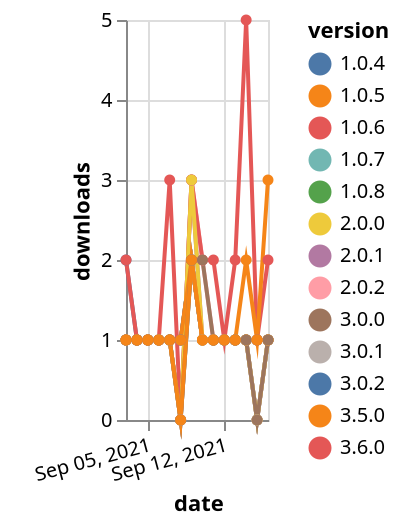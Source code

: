 {"$schema": "https://vega.github.io/schema/vega-lite/v5.json", "description": "A simple bar chart with embedded data.", "data": {"values": [{"date": "2021-09-03", "total": 217, "delta": 2, "version": "1.0.4"}, {"date": "2021-09-04", "total": 218, "delta": 1, "version": "1.0.4"}, {"date": "2021-09-05", "total": 219, "delta": 1, "version": "1.0.4"}, {"date": "2021-09-06", "total": 220, "delta": 1, "version": "1.0.4"}, {"date": "2021-09-07", "total": 221, "delta": 1, "version": "1.0.4"}, {"date": "2021-09-08", "total": 222, "delta": 1, "version": "1.0.4"}, {"date": "2021-09-09", "total": 224, "delta": 2, "version": "1.0.4"}, {"date": "2021-09-10", "total": 225, "delta": 1, "version": "1.0.4"}, {"date": "2021-09-11", "total": 226, "delta": 1, "version": "1.0.4"}, {"date": "2021-09-12", "total": 227, "delta": 1, "version": "1.0.4"}, {"date": "2021-09-13", "total": 228, "delta": 1, "version": "1.0.4"}, {"date": "2021-09-14", "total": 229, "delta": 1, "version": "1.0.4"}, {"date": "2021-09-15", "total": 230, "delta": 1, "version": "1.0.4"}, {"date": "2021-09-16", "total": 231, "delta": 1, "version": "1.0.4"}, {"date": "2021-09-03", "total": 169, "delta": 1, "version": "2.0.2"}, {"date": "2021-09-04", "total": 170, "delta": 1, "version": "2.0.2"}, {"date": "2021-09-05", "total": 171, "delta": 1, "version": "2.0.2"}, {"date": "2021-09-06", "total": 172, "delta": 1, "version": "2.0.2"}, {"date": "2021-09-07", "total": 173, "delta": 1, "version": "2.0.2"}, {"date": "2021-09-08", "total": 173, "delta": 0, "version": "2.0.2"}, {"date": "2021-09-09", "total": 176, "delta": 3, "version": "2.0.2"}, {"date": "2021-09-10", "total": 178, "delta": 2, "version": "2.0.2"}, {"date": "2021-09-11", "total": 179, "delta": 1, "version": "2.0.2"}, {"date": "2021-09-12", "total": 180, "delta": 1, "version": "2.0.2"}, {"date": "2021-09-13", "total": 181, "delta": 1, "version": "2.0.2"}, {"date": "2021-09-14", "total": 182, "delta": 1, "version": "2.0.2"}, {"date": "2021-09-15", "total": 182, "delta": 0, "version": "2.0.2"}, {"date": "2021-09-16", "total": 183, "delta": 1, "version": "2.0.2"}, {"date": "2021-09-03", "total": 131, "delta": 1, "version": "3.0.2"}, {"date": "2021-09-04", "total": 132, "delta": 1, "version": "3.0.2"}, {"date": "2021-09-05", "total": 133, "delta": 1, "version": "3.0.2"}, {"date": "2021-09-06", "total": 134, "delta": 1, "version": "3.0.2"}, {"date": "2021-09-07", "total": 135, "delta": 1, "version": "3.0.2"}, {"date": "2021-09-08", "total": 135, "delta": 0, "version": "3.0.2"}, {"date": "2021-09-09", "total": 137, "delta": 2, "version": "3.0.2"}, {"date": "2021-09-10", "total": 138, "delta": 1, "version": "3.0.2"}, {"date": "2021-09-11", "total": 139, "delta": 1, "version": "3.0.2"}, {"date": "2021-09-12", "total": 140, "delta": 1, "version": "3.0.2"}, {"date": "2021-09-13", "total": 141, "delta": 1, "version": "3.0.2"}, {"date": "2021-09-14", "total": 142, "delta": 1, "version": "3.0.2"}, {"date": "2021-09-15", "total": 142, "delta": 0, "version": "3.0.2"}, {"date": "2021-09-16", "total": 143, "delta": 1, "version": "3.0.2"}, {"date": "2021-09-03", "total": 246, "delta": 1, "version": "1.0.8"}, {"date": "2021-09-04", "total": 247, "delta": 1, "version": "1.0.8"}, {"date": "2021-09-05", "total": 248, "delta": 1, "version": "1.0.8"}, {"date": "2021-09-06", "total": 249, "delta": 1, "version": "1.0.8"}, {"date": "2021-09-07", "total": 250, "delta": 1, "version": "1.0.8"}, {"date": "2021-09-08", "total": 251, "delta": 1, "version": "1.0.8"}, {"date": "2021-09-09", "total": 253, "delta": 2, "version": "1.0.8"}, {"date": "2021-09-10", "total": 254, "delta": 1, "version": "1.0.8"}, {"date": "2021-09-11", "total": 255, "delta": 1, "version": "1.0.8"}, {"date": "2021-09-12", "total": 256, "delta": 1, "version": "1.0.8"}, {"date": "2021-09-13", "total": 257, "delta": 1, "version": "1.0.8"}, {"date": "2021-09-14", "total": 258, "delta": 1, "version": "1.0.8"}, {"date": "2021-09-15", "total": 259, "delta": 1, "version": "1.0.8"}, {"date": "2021-09-16", "total": 260, "delta": 1, "version": "1.0.8"}, {"date": "2021-09-03", "total": 215, "delta": 1, "version": "1.0.7"}, {"date": "2021-09-04", "total": 216, "delta": 1, "version": "1.0.7"}, {"date": "2021-09-05", "total": 217, "delta": 1, "version": "1.0.7"}, {"date": "2021-09-06", "total": 218, "delta": 1, "version": "1.0.7"}, {"date": "2021-09-07", "total": 219, "delta": 1, "version": "1.0.7"}, {"date": "2021-09-08", "total": 220, "delta": 1, "version": "1.0.7"}, {"date": "2021-09-09", "total": 222, "delta": 2, "version": "1.0.7"}, {"date": "2021-09-10", "total": 223, "delta": 1, "version": "1.0.7"}, {"date": "2021-09-11", "total": 224, "delta": 1, "version": "1.0.7"}, {"date": "2021-09-12", "total": 225, "delta": 1, "version": "1.0.7"}, {"date": "2021-09-13", "total": 226, "delta": 1, "version": "1.0.7"}, {"date": "2021-09-14", "total": 227, "delta": 1, "version": "1.0.7"}, {"date": "2021-09-15", "total": 228, "delta": 1, "version": "1.0.7"}, {"date": "2021-09-16", "total": 229, "delta": 1, "version": "1.0.7"}, {"date": "2021-09-03", "total": 222, "delta": 1, "version": "1.0.6"}, {"date": "2021-09-04", "total": 223, "delta": 1, "version": "1.0.6"}, {"date": "2021-09-05", "total": 224, "delta": 1, "version": "1.0.6"}, {"date": "2021-09-06", "total": 225, "delta": 1, "version": "1.0.6"}, {"date": "2021-09-07", "total": 226, "delta": 1, "version": "1.0.6"}, {"date": "2021-09-08", "total": 227, "delta": 1, "version": "1.0.6"}, {"date": "2021-09-09", "total": 229, "delta": 2, "version": "1.0.6"}, {"date": "2021-09-10", "total": 230, "delta": 1, "version": "1.0.6"}, {"date": "2021-09-11", "total": 231, "delta": 1, "version": "1.0.6"}, {"date": "2021-09-12", "total": 232, "delta": 1, "version": "1.0.6"}, {"date": "2021-09-13", "total": 233, "delta": 1, "version": "1.0.6"}, {"date": "2021-09-14", "total": 234, "delta": 1, "version": "1.0.6"}, {"date": "2021-09-15", "total": 235, "delta": 1, "version": "1.0.6"}, {"date": "2021-09-16", "total": 236, "delta": 1, "version": "1.0.6"}, {"date": "2021-09-03", "total": 156, "delta": 1, "version": "2.0.1"}, {"date": "2021-09-04", "total": 157, "delta": 1, "version": "2.0.1"}, {"date": "2021-09-05", "total": 158, "delta": 1, "version": "2.0.1"}, {"date": "2021-09-06", "total": 159, "delta": 1, "version": "2.0.1"}, {"date": "2021-09-07", "total": 160, "delta": 1, "version": "2.0.1"}, {"date": "2021-09-08", "total": 160, "delta": 0, "version": "2.0.1"}, {"date": "2021-09-09", "total": 163, "delta": 3, "version": "2.0.1"}, {"date": "2021-09-10", "total": 164, "delta": 1, "version": "2.0.1"}, {"date": "2021-09-11", "total": 165, "delta": 1, "version": "2.0.1"}, {"date": "2021-09-12", "total": 166, "delta": 1, "version": "2.0.1"}, {"date": "2021-09-13", "total": 167, "delta": 1, "version": "2.0.1"}, {"date": "2021-09-14", "total": 168, "delta": 1, "version": "2.0.1"}, {"date": "2021-09-15", "total": 168, "delta": 0, "version": "2.0.1"}, {"date": "2021-09-16", "total": 169, "delta": 1, "version": "2.0.1"}, {"date": "2021-09-03", "total": 174, "delta": 1, "version": "3.0.1"}, {"date": "2021-09-04", "total": 175, "delta": 1, "version": "3.0.1"}, {"date": "2021-09-05", "total": 176, "delta": 1, "version": "3.0.1"}, {"date": "2021-09-06", "total": 177, "delta": 1, "version": "3.0.1"}, {"date": "2021-09-07", "total": 178, "delta": 1, "version": "3.0.1"}, {"date": "2021-09-08", "total": 178, "delta": 0, "version": "3.0.1"}, {"date": "2021-09-09", "total": 180, "delta": 2, "version": "3.0.1"}, {"date": "2021-09-10", "total": 181, "delta": 1, "version": "3.0.1"}, {"date": "2021-09-11", "total": 182, "delta": 1, "version": "3.0.1"}, {"date": "2021-09-12", "total": 183, "delta": 1, "version": "3.0.1"}, {"date": "2021-09-13", "total": 184, "delta": 1, "version": "3.0.1"}, {"date": "2021-09-14", "total": 185, "delta": 1, "version": "3.0.1"}, {"date": "2021-09-15", "total": 185, "delta": 0, "version": "3.0.1"}, {"date": "2021-09-16", "total": 186, "delta": 1, "version": "3.0.1"}, {"date": "2021-09-03", "total": 107, "delta": 2, "version": "3.6.0"}, {"date": "2021-09-04", "total": 108, "delta": 1, "version": "3.6.0"}, {"date": "2021-09-05", "total": 109, "delta": 1, "version": "3.6.0"}, {"date": "2021-09-06", "total": 110, "delta": 1, "version": "3.6.0"}, {"date": "2021-09-07", "total": 113, "delta": 3, "version": "3.6.0"}, {"date": "2021-09-08", "total": 113, "delta": 0, "version": "3.6.0"}, {"date": "2021-09-09", "total": 116, "delta": 3, "version": "3.6.0"}, {"date": "2021-09-10", "total": 118, "delta": 2, "version": "3.6.0"}, {"date": "2021-09-11", "total": 120, "delta": 2, "version": "3.6.0"}, {"date": "2021-09-12", "total": 121, "delta": 1, "version": "3.6.0"}, {"date": "2021-09-13", "total": 123, "delta": 2, "version": "3.6.0"}, {"date": "2021-09-14", "total": 128, "delta": 5, "version": "3.6.0"}, {"date": "2021-09-15", "total": 129, "delta": 1, "version": "3.6.0"}, {"date": "2021-09-16", "total": 131, "delta": 2, "version": "3.6.0"}, {"date": "2021-09-03", "total": 190, "delta": 1, "version": "2.0.0"}, {"date": "2021-09-04", "total": 191, "delta": 1, "version": "2.0.0"}, {"date": "2021-09-05", "total": 192, "delta": 1, "version": "2.0.0"}, {"date": "2021-09-06", "total": 193, "delta": 1, "version": "2.0.0"}, {"date": "2021-09-07", "total": 194, "delta": 1, "version": "2.0.0"}, {"date": "2021-09-08", "total": 194, "delta": 0, "version": "2.0.0"}, {"date": "2021-09-09", "total": 197, "delta": 3, "version": "2.0.0"}, {"date": "2021-09-10", "total": 198, "delta": 1, "version": "2.0.0"}, {"date": "2021-09-11", "total": 199, "delta": 1, "version": "2.0.0"}, {"date": "2021-09-12", "total": 200, "delta": 1, "version": "2.0.0"}, {"date": "2021-09-13", "total": 201, "delta": 1, "version": "2.0.0"}, {"date": "2021-09-14", "total": 202, "delta": 1, "version": "2.0.0"}, {"date": "2021-09-15", "total": 202, "delta": 0, "version": "2.0.0"}, {"date": "2021-09-16", "total": 203, "delta": 1, "version": "2.0.0"}, {"date": "2021-09-03", "total": 222, "delta": 1, "version": "1.0.5"}, {"date": "2021-09-04", "total": 223, "delta": 1, "version": "1.0.5"}, {"date": "2021-09-05", "total": 224, "delta": 1, "version": "1.0.5"}, {"date": "2021-09-06", "total": 225, "delta": 1, "version": "1.0.5"}, {"date": "2021-09-07", "total": 226, "delta": 1, "version": "1.0.5"}, {"date": "2021-09-08", "total": 227, "delta": 1, "version": "1.0.5"}, {"date": "2021-09-09", "total": 229, "delta": 2, "version": "1.0.5"}, {"date": "2021-09-10", "total": 230, "delta": 1, "version": "1.0.5"}, {"date": "2021-09-11", "total": 231, "delta": 1, "version": "1.0.5"}, {"date": "2021-09-12", "total": 232, "delta": 1, "version": "1.0.5"}, {"date": "2021-09-13", "total": 233, "delta": 1, "version": "1.0.5"}, {"date": "2021-09-14", "total": 234, "delta": 1, "version": "1.0.5"}, {"date": "2021-09-15", "total": 235, "delta": 1, "version": "1.0.5"}, {"date": "2021-09-16", "total": 236, "delta": 1, "version": "1.0.5"}, {"date": "2021-09-03", "total": 157, "delta": 1, "version": "3.0.0"}, {"date": "2021-09-04", "total": 158, "delta": 1, "version": "3.0.0"}, {"date": "2021-09-05", "total": 159, "delta": 1, "version": "3.0.0"}, {"date": "2021-09-06", "total": 160, "delta": 1, "version": "3.0.0"}, {"date": "2021-09-07", "total": 161, "delta": 1, "version": "3.0.0"}, {"date": "2021-09-08", "total": 161, "delta": 0, "version": "3.0.0"}, {"date": "2021-09-09", "total": 163, "delta": 2, "version": "3.0.0"}, {"date": "2021-09-10", "total": 165, "delta": 2, "version": "3.0.0"}, {"date": "2021-09-11", "total": 166, "delta": 1, "version": "3.0.0"}, {"date": "2021-09-12", "total": 167, "delta": 1, "version": "3.0.0"}, {"date": "2021-09-13", "total": 168, "delta": 1, "version": "3.0.0"}, {"date": "2021-09-14", "total": 169, "delta": 1, "version": "3.0.0"}, {"date": "2021-09-15", "total": 169, "delta": 0, "version": "3.0.0"}, {"date": "2021-09-16", "total": 170, "delta": 1, "version": "3.0.0"}, {"date": "2021-09-03", "total": 193, "delta": 1, "version": "3.5.0"}, {"date": "2021-09-04", "total": 194, "delta": 1, "version": "3.5.0"}, {"date": "2021-09-05", "total": 195, "delta": 1, "version": "3.5.0"}, {"date": "2021-09-06", "total": 196, "delta": 1, "version": "3.5.0"}, {"date": "2021-09-07", "total": 197, "delta": 1, "version": "3.5.0"}, {"date": "2021-09-08", "total": 197, "delta": 0, "version": "3.5.0"}, {"date": "2021-09-09", "total": 199, "delta": 2, "version": "3.5.0"}, {"date": "2021-09-10", "total": 200, "delta": 1, "version": "3.5.0"}, {"date": "2021-09-11", "total": 201, "delta": 1, "version": "3.5.0"}, {"date": "2021-09-12", "total": 202, "delta": 1, "version": "3.5.0"}, {"date": "2021-09-13", "total": 203, "delta": 1, "version": "3.5.0"}, {"date": "2021-09-14", "total": 205, "delta": 2, "version": "3.5.0"}, {"date": "2021-09-15", "total": 206, "delta": 1, "version": "3.5.0"}, {"date": "2021-09-16", "total": 209, "delta": 3, "version": "3.5.0"}]}, "width": "container", "mark": {"type": "line", "point": {"filled": true}}, "encoding": {"x": {"field": "date", "type": "temporal", "timeUnit": "yearmonthdate", "title": "date", "axis": {"labelAngle": -15}}, "y": {"field": "delta", "type": "quantitative", "title": "downloads"}, "color": {"field": "version", "type": "nominal"}, "tooltip": {"field": "delta"}}}